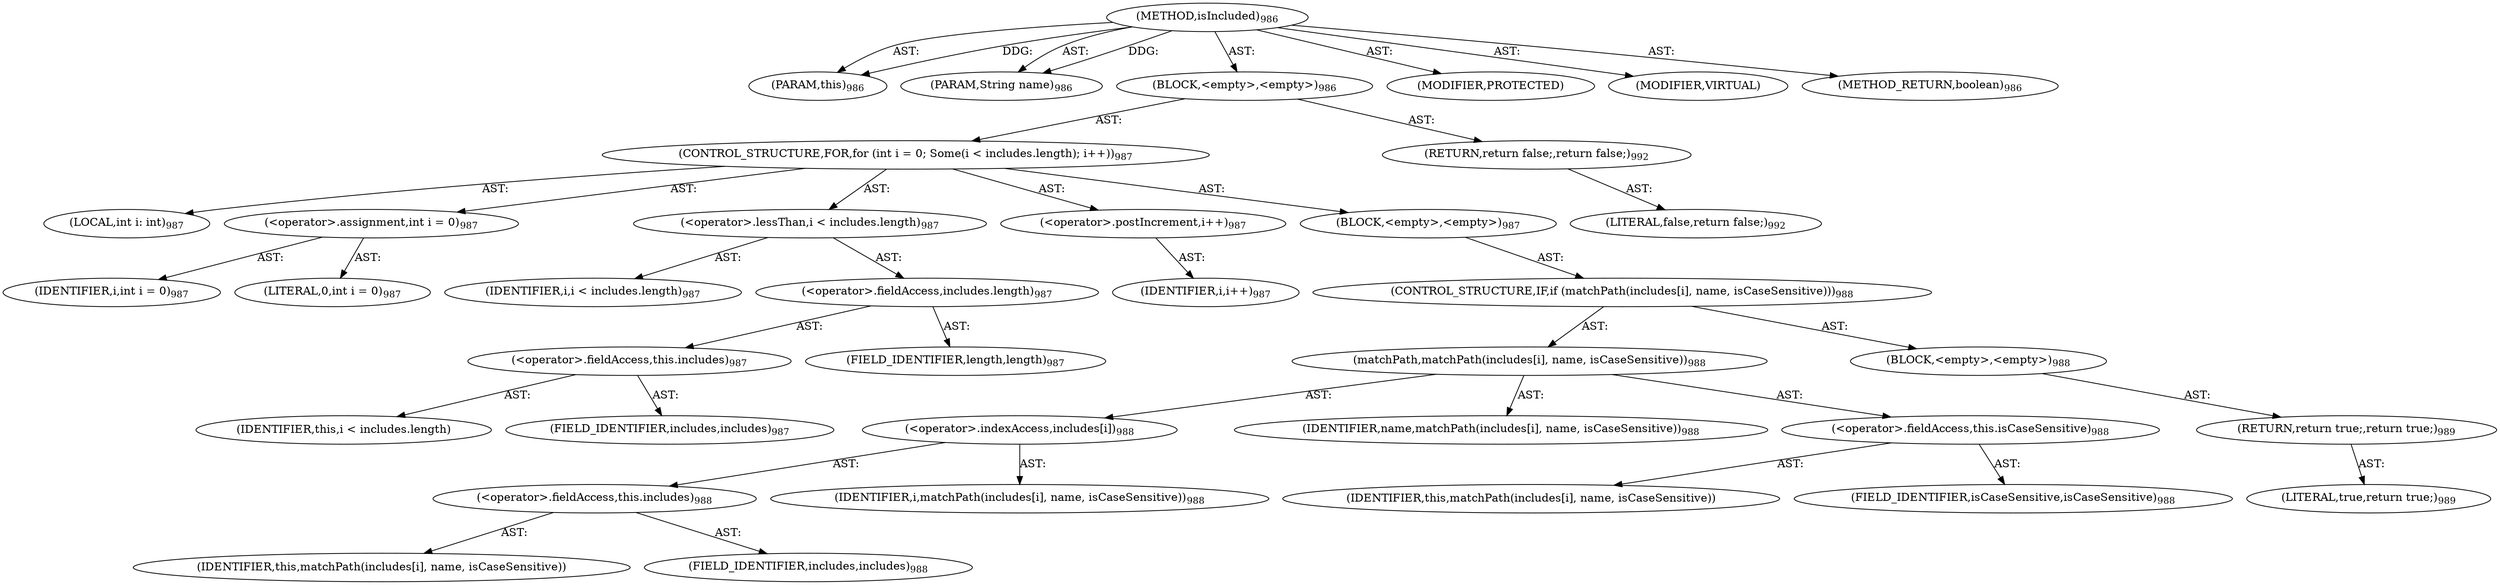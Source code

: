 digraph "isIncluded" {  
"111669149724" [label = <(METHOD,isIncluded)<SUB>986</SUB>> ]
"115964117055" [label = <(PARAM,this)<SUB>986</SUB>> ]
"115964117056" [label = <(PARAM,String name)<SUB>986</SUB>> ]
"25769803896" [label = <(BLOCK,&lt;empty&gt;,&lt;empty&gt;)<SUB>986</SUB>> ]
"47244640340" [label = <(CONTROL_STRUCTURE,FOR,for (int i = 0; Some(i &lt; includes.length); i++))<SUB>987</SUB>> ]
"94489280550" [label = <(LOCAL,int i: int)<SUB>987</SUB>> ]
"30064771586" [label = <(&lt;operator&gt;.assignment,int i = 0)<SUB>987</SUB>> ]
"68719477192" [label = <(IDENTIFIER,i,int i = 0)<SUB>987</SUB>> ]
"90194313288" [label = <(LITERAL,0,int i = 0)<SUB>987</SUB>> ]
"30064771587" [label = <(&lt;operator&gt;.lessThan,i &lt; includes.length)<SUB>987</SUB>> ]
"68719477193" [label = <(IDENTIFIER,i,i &lt; includes.length)<SUB>987</SUB>> ]
"30064771588" [label = <(&lt;operator&gt;.fieldAccess,includes.length)<SUB>987</SUB>> ]
"30064771589" [label = <(&lt;operator&gt;.fieldAccess,this.includes)<SUB>987</SUB>> ]
"68719477194" [label = <(IDENTIFIER,this,i &lt; includes.length)> ]
"55834574991" [label = <(FIELD_IDENTIFIER,includes,includes)<SUB>987</SUB>> ]
"55834574992" [label = <(FIELD_IDENTIFIER,length,length)<SUB>987</SUB>> ]
"30064771590" [label = <(&lt;operator&gt;.postIncrement,i++)<SUB>987</SUB>> ]
"68719477195" [label = <(IDENTIFIER,i,i++)<SUB>987</SUB>> ]
"25769803897" [label = <(BLOCK,&lt;empty&gt;,&lt;empty&gt;)<SUB>987</SUB>> ]
"47244640341" [label = <(CONTROL_STRUCTURE,IF,if (matchPath(includes[i], name, isCaseSensitive)))<SUB>988</SUB>> ]
"30064771591" [label = <(matchPath,matchPath(includes[i], name, isCaseSensitive))<SUB>988</SUB>> ]
"30064771592" [label = <(&lt;operator&gt;.indexAccess,includes[i])<SUB>988</SUB>> ]
"30064771593" [label = <(&lt;operator&gt;.fieldAccess,this.includes)<SUB>988</SUB>> ]
"68719477196" [label = <(IDENTIFIER,this,matchPath(includes[i], name, isCaseSensitive))> ]
"55834574993" [label = <(FIELD_IDENTIFIER,includes,includes)<SUB>988</SUB>> ]
"68719477197" [label = <(IDENTIFIER,i,matchPath(includes[i], name, isCaseSensitive))<SUB>988</SUB>> ]
"68719477198" [label = <(IDENTIFIER,name,matchPath(includes[i], name, isCaseSensitive))<SUB>988</SUB>> ]
"30064771594" [label = <(&lt;operator&gt;.fieldAccess,this.isCaseSensitive)<SUB>988</SUB>> ]
"68719477199" [label = <(IDENTIFIER,this,matchPath(includes[i], name, isCaseSensitive))> ]
"55834574994" [label = <(FIELD_IDENTIFIER,isCaseSensitive,isCaseSensitive)<SUB>988</SUB>> ]
"25769803898" [label = <(BLOCK,&lt;empty&gt;,&lt;empty&gt;)<SUB>988</SUB>> ]
"146028888080" [label = <(RETURN,return true;,return true;)<SUB>989</SUB>> ]
"90194313289" [label = <(LITERAL,true,return true;)<SUB>989</SUB>> ]
"146028888081" [label = <(RETURN,return false;,return false;)<SUB>992</SUB>> ]
"90194313290" [label = <(LITERAL,false,return false;)<SUB>992</SUB>> ]
"133143986256" [label = <(MODIFIER,PROTECTED)> ]
"133143986257" [label = <(MODIFIER,VIRTUAL)> ]
"128849018908" [label = <(METHOD_RETURN,boolean)<SUB>986</SUB>> ]
  "111669149724" -> "115964117055"  [ label = "AST: "] 
  "111669149724" -> "115964117056"  [ label = "AST: "] 
  "111669149724" -> "25769803896"  [ label = "AST: "] 
  "111669149724" -> "133143986256"  [ label = "AST: "] 
  "111669149724" -> "133143986257"  [ label = "AST: "] 
  "111669149724" -> "128849018908"  [ label = "AST: "] 
  "25769803896" -> "47244640340"  [ label = "AST: "] 
  "25769803896" -> "146028888081"  [ label = "AST: "] 
  "47244640340" -> "94489280550"  [ label = "AST: "] 
  "47244640340" -> "30064771586"  [ label = "AST: "] 
  "47244640340" -> "30064771587"  [ label = "AST: "] 
  "47244640340" -> "30064771590"  [ label = "AST: "] 
  "47244640340" -> "25769803897"  [ label = "AST: "] 
  "30064771586" -> "68719477192"  [ label = "AST: "] 
  "30064771586" -> "90194313288"  [ label = "AST: "] 
  "30064771587" -> "68719477193"  [ label = "AST: "] 
  "30064771587" -> "30064771588"  [ label = "AST: "] 
  "30064771588" -> "30064771589"  [ label = "AST: "] 
  "30064771588" -> "55834574992"  [ label = "AST: "] 
  "30064771589" -> "68719477194"  [ label = "AST: "] 
  "30064771589" -> "55834574991"  [ label = "AST: "] 
  "30064771590" -> "68719477195"  [ label = "AST: "] 
  "25769803897" -> "47244640341"  [ label = "AST: "] 
  "47244640341" -> "30064771591"  [ label = "AST: "] 
  "47244640341" -> "25769803898"  [ label = "AST: "] 
  "30064771591" -> "30064771592"  [ label = "AST: "] 
  "30064771591" -> "68719477198"  [ label = "AST: "] 
  "30064771591" -> "30064771594"  [ label = "AST: "] 
  "30064771592" -> "30064771593"  [ label = "AST: "] 
  "30064771592" -> "68719477197"  [ label = "AST: "] 
  "30064771593" -> "68719477196"  [ label = "AST: "] 
  "30064771593" -> "55834574993"  [ label = "AST: "] 
  "30064771594" -> "68719477199"  [ label = "AST: "] 
  "30064771594" -> "55834574994"  [ label = "AST: "] 
  "25769803898" -> "146028888080"  [ label = "AST: "] 
  "146028888080" -> "90194313289"  [ label = "AST: "] 
  "146028888081" -> "90194313290"  [ label = "AST: "] 
  "111669149724" -> "115964117055"  [ label = "DDG: "] 
  "111669149724" -> "115964117056"  [ label = "DDG: "] 
}
